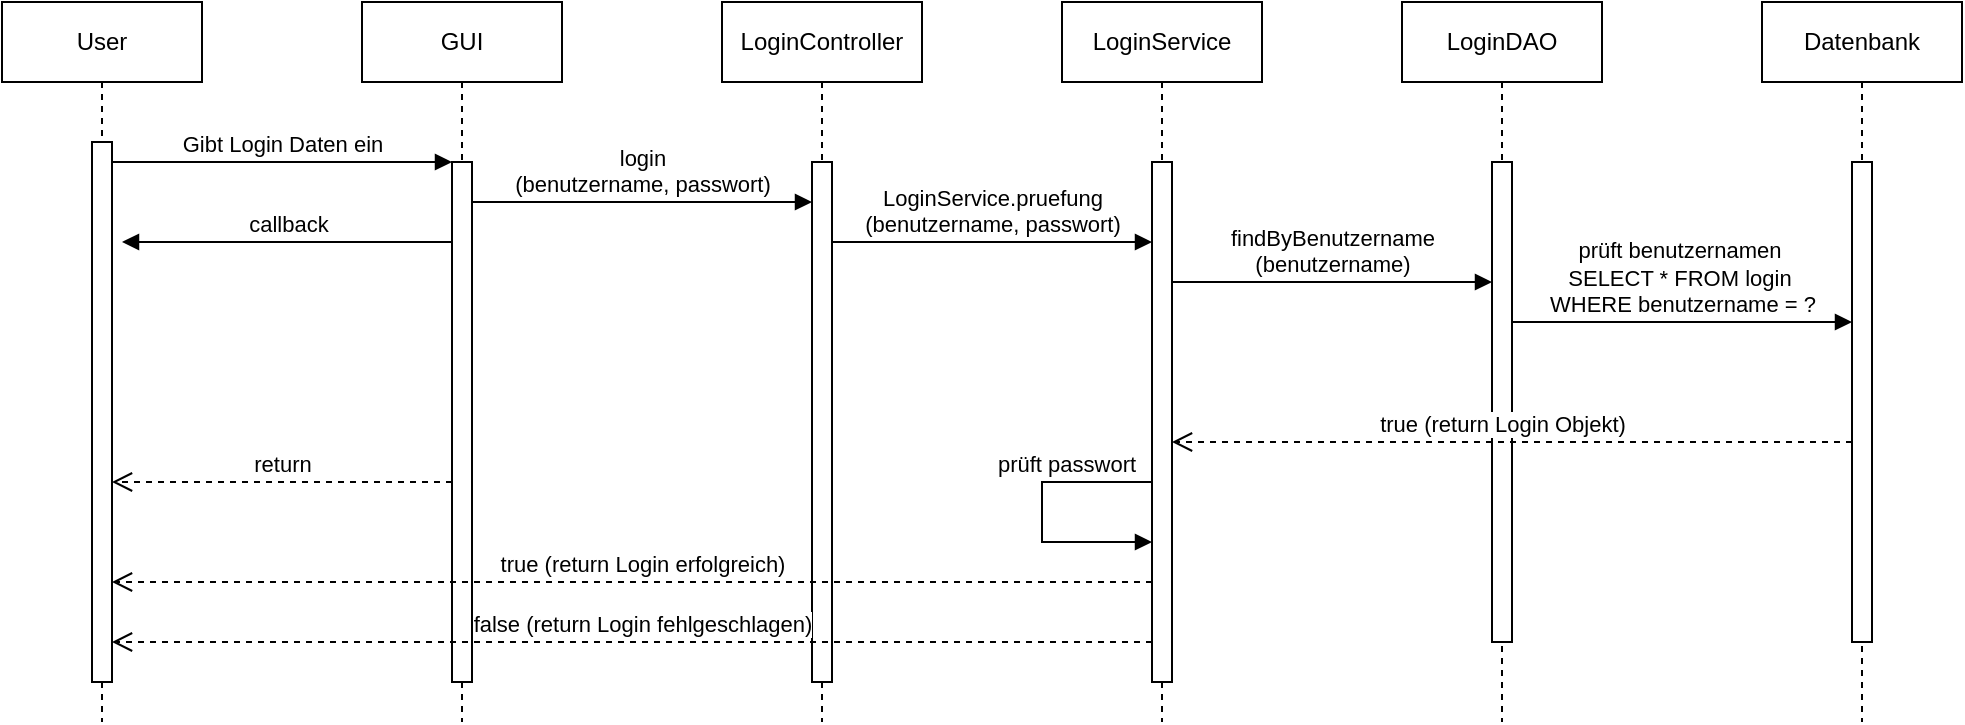 <mxfile version="27.1.6">
  <diagram name="Page-1" id="2YBvvXClWsGukQMizWep">
    <mxGraphModel dx="1188" dy="624" grid="1" gridSize="10" guides="1" tooltips="1" connect="1" arrows="1" fold="1" page="1" pageScale="1" pageWidth="850" pageHeight="1100" math="0" shadow="0">
      <root>
        <mxCell id="0" />
        <mxCell id="1" parent="0" />
        <mxCell id="aM9ryv3xv72pqoxQDRHE-1" value="User" style="shape=umlLifeline;perimeter=lifelinePerimeter;whiteSpace=wrap;html=1;container=0;dropTarget=0;collapsible=0;recursiveResize=0;outlineConnect=0;portConstraint=eastwest;newEdgeStyle={&quot;edgeStyle&quot;:&quot;elbowEdgeStyle&quot;,&quot;elbow&quot;:&quot;vertical&quot;,&quot;curved&quot;:0,&quot;rounded&quot;:0};" parent="1" vertex="1">
          <mxGeometry x="40" y="40" width="100" height="360" as="geometry" />
        </mxCell>
        <mxCell id="aM9ryv3xv72pqoxQDRHE-2" value="" style="html=1;points=[];perimeter=orthogonalPerimeter;outlineConnect=0;targetShapes=umlLifeline;portConstraint=eastwest;newEdgeStyle={&quot;edgeStyle&quot;:&quot;elbowEdgeStyle&quot;,&quot;elbow&quot;:&quot;vertical&quot;,&quot;curved&quot;:0,&quot;rounded&quot;:0};" parent="aM9ryv3xv72pqoxQDRHE-1" vertex="1">
          <mxGeometry x="45" y="70" width="10" height="270" as="geometry" />
        </mxCell>
        <mxCell id="aM9ryv3xv72pqoxQDRHE-5" value="GUI" style="shape=umlLifeline;perimeter=lifelinePerimeter;whiteSpace=wrap;html=1;container=0;dropTarget=0;collapsible=0;recursiveResize=0;outlineConnect=0;portConstraint=eastwest;newEdgeStyle={&quot;edgeStyle&quot;:&quot;elbowEdgeStyle&quot;,&quot;elbow&quot;:&quot;vertical&quot;,&quot;curved&quot;:0,&quot;rounded&quot;:0};" parent="1" vertex="1">
          <mxGeometry x="220" y="40" width="100" height="360" as="geometry" />
        </mxCell>
        <mxCell id="aM9ryv3xv72pqoxQDRHE-6" value="" style="html=1;points=[];perimeter=orthogonalPerimeter;outlineConnect=0;targetShapes=umlLifeline;portConstraint=eastwest;newEdgeStyle={&quot;edgeStyle&quot;:&quot;elbowEdgeStyle&quot;,&quot;elbow&quot;:&quot;vertical&quot;,&quot;curved&quot;:0,&quot;rounded&quot;:0};" parent="aM9ryv3xv72pqoxQDRHE-5" vertex="1">
          <mxGeometry x="45" y="80" width="10" height="260" as="geometry" />
        </mxCell>
        <mxCell id="aM9ryv3xv72pqoxQDRHE-7" value="Gibt Login Daten ein" style="html=1;verticalAlign=bottom;endArrow=block;edgeStyle=elbowEdgeStyle;elbow=vertical;curved=0;rounded=0;" parent="1" source="aM9ryv3xv72pqoxQDRHE-2" target="aM9ryv3xv72pqoxQDRHE-6" edge="1">
          <mxGeometry relative="1" as="geometry">
            <mxPoint x="195" y="130" as="sourcePoint" />
            <Array as="points">
              <mxPoint x="180" y="120" />
            </Array>
          </mxGeometry>
        </mxCell>
        <mxCell id="aM9ryv3xv72pqoxQDRHE-8" value="return" style="html=1;verticalAlign=bottom;endArrow=open;dashed=1;endSize=8;edgeStyle=elbowEdgeStyle;elbow=vertical;curved=0;rounded=0;" parent="1" source="aM9ryv3xv72pqoxQDRHE-6" target="aM9ryv3xv72pqoxQDRHE-2" edge="1">
          <mxGeometry relative="1" as="geometry">
            <mxPoint x="195" y="205" as="targetPoint" />
            <Array as="points">
              <mxPoint x="190" y="280" />
            </Array>
          </mxGeometry>
        </mxCell>
        <mxCell id="aM9ryv3xv72pqoxQDRHE-9" value="callback" style="html=1;verticalAlign=bottom;endArrow=block;edgeStyle=elbowEdgeStyle;elbow=vertical;curved=0;rounded=0;" parent="1" source="aM9ryv3xv72pqoxQDRHE-6" edge="1">
          <mxGeometry relative="1" as="geometry">
            <mxPoint x="175" y="160" as="sourcePoint" />
            <Array as="points">
              <mxPoint x="190" y="160" />
            </Array>
            <mxPoint x="100" y="160" as="targetPoint" />
          </mxGeometry>
        </mxCell>
        <mxCell id="wptkhjKAufzfN73TDl85-1" value="LoginController" style="shape=umlLifeline;perimeter=lifelinePerimeter;whiteSpace=wrap;html=1;container=0;dropTarget=0;collapsible=0;recursiveResize=0;outlineConnect=0;portConstraint=eastwest;newEdgeStyle={&quot;edgeStyle&quot;:&quot;elbowEdgeStyle&quot;,&quot;elbow&quot;:&quot;vertical&quot;,&quot;curved&quot;:0,&quot;rounded&quot;:0};" parent="1" vertex="1">
          <mxGeometry x="400" y="40" width="100" height="360" as="geometry" />
        </mxCell>
        <mxCell id="wptkhjKAufzfN73TDl85-2" value="" style="html=1;points=[];perimeter=orthogonalPerimeter;outlineConnect=0;targetShapes=umlLifeline;portConstraint=eastwest;newEdgeStyle={&quot;edgeStyle&quot;:&quot;elbowEdgeStyle&quot;,&quot;elbow&quot;:&quot;vertical&quot;,&quot;curved&quot;:0,&quot;rounded&quot;:0};" parent="wptkhjKAufzfN73TDl85-1" vertex="1">
          <mxGeometry x="45" y="80" width="10" height="260" as="geometry" />
        </mxCell>
        <mxCell id="wptkhjKAufzfN73TDl85-3" value="login&lt;div&gt;(benutzername, passwort)&lt;/div&gt;" style="html=1;verticalAlign=bottom;endArrow=block;edgeStyle=elbowEdgeStyle;elbow=vertical;curved=0;rounded=0;" parent="1" source="aM9ryv3xv72pqoxQDRHE-6" target="wptkhjKAufzfN73TDl85-2" edge="1">
          <mxGeometry relative="1" as="geometry">
            <mxPoint x="280" y="140" as="sourcePoint" />
            <Array as="points">
              <mxPoint x="365" y="140" />
            </Array>
            <mxPoint x="440" y="140" as="targetPoint" />
          </mxGeometry>
        </mxCell>
        <mxCell id="wptkhjKAufzfN73TDl85-4" value="LoginService" style="shape=umlLifeline;perimeter=lifelinePerimeter;whiteSpace=wrap;html=1;container=0;dropTarget=0;collapsible=0;recursiveResize=0;outlineConnect=0;portConstraint=eastwest;newEdgeStyle={&quot;edgeStyle&quot;:&quot;elbowEdgeStyle&quot;,&quot;elbow&quot;:&quot;vertical&quot;,&quot;curved&quot;:0,&quot;rounded&quot;:0};" parent="1" vertex="1">
          <mxGeometry x="570" y="40" width="100" height="360" as="geometry" />
        </mxCell>
        <mxCell id="wptkhjKAufzfN73TDl85-5" value="" style="html=1;points=[];perimeter=orthogonalPerimeter;outlineConnect=0;targetShapes=umlLifeline;portConstraint=eastwest;newEdgeStyle={&quot;edgeStyle&quot;:&quot;elbowEdgeStyle&quot;,&quot;elbow&quot;:&quot;vertical&quot;,&quot;curved&quot;:0,&quot;rounded&quot;:0};" parent="wptkhjKAufzfN73TDl85-4" vertex="1">
          <mxGeometry x="45" y="80" width="10" height="260" as="geometry" />
        </mxCell>
        <mxCell id="wptkhjKAufzfN73TDl85-6" value="LoginService.pruefung&lt;div&gt;(benutzername, passwort)&lt;/div&gt;" style="html=1;verticalAlign=bottom;endArrow=block;edgeStyle=elbowEdgeStyle;elbow=horizontal;curved=0;rounded=0;" parent="1" edge="1">
          <mxGeometry relative="1" as="geometry">
            <mxPoint x="455" y="160" as="sourcePoint" />
            <Array as="points">
              <mxPoint x="560" y="160" />
            </Array>
            <mxPoint x="615" y="160" as="targetPoint" />
          </mxGeometry>
        </mxCell>
        <mxCell id="wptkhjKAufzfN73TDl85-7" value="LoginDAO" style="shape=umlLifeline;perimeter=lifelinePerimeter;whiteSpace=wrap;html=1;container=0;dropTarget=0;collapsible=0;recursiveResize=0;outlineConnect=0;portConstraint=eastwest;newEdgeStyle={&quot;edgeStyle&quot;:&quot;elbowEdgeStyle&quot;,&quot;elbow&quot;:&quot;vertical&quot;,&quot;curved&quot;:0,&quot;rounded&quot;:0};" parent="1" vertex="1">
          <mxGeometry x="740" y="40" width="100" height="360" as="geometry" />
        </mxCell>
        <mxCell id="wptkhjKAufzfN73TDl85-8" value="" style="html=1;points=[];perimeter=orthogonalPerimeter;outlineConnect=0;targetShapes=umlLifeline;portConstraint=eastwest;newEdgeStyle={&quot;edgeStyle&quot;:&quot;elbowEdgeStyle&quot;,&quot;elbow&quot;:&quot;vertical&quot;,&quot;curved&quot;:0,&quot;rounded&quot;:0};" parent="wptkhjKAufzfN73TDl85-7" vertex="1">
          <mxGeometry x="45" y="80" width="10" height="240" as="geometry" />
        </mxCell>
        <mxCell id="wptkhjKAufzfN73TDl85-9" value="findByBenutzername&lt;div&gt;(benutzername)&lt;/div&gt;" style="html=1;verticalAlign=bottom;endArrow=block;edgeStyle=elbowEdgeStyle;elbow=vertical;curved=0;rounded=0;" parent="1" source="wptkhjKAufzfN73TDl85-5" target="wptkhjKAufzfN73TDl85-8" edge="1">
          <mxGeometry relative="1" as="geometry">
            <mxPoint x="630" y="180" as="sourcePoint" />
            <Array as="points">
              <mxPoint x="735" y="180" />
            </Array>
            <mxPoint x="780" y="180" as="targetPoint" />
            <mxPoint as="offset" />
          </mxGeometry>
        </mxCell>
        <mxCell id="wptkhjKAufzfN73TDl85-10" value="Datenbank" style="shape=umlLifeline;perimeter=lifelinePerimeter;whiteSpace=wrap;html=1;container=0;dropTarget=0;collapsible=0;recursiveResize=0;outlineConnect=0;portConstraint=eastwest;newEdgeStyle={&quot;edgeStyle&quot;:&quot;elbowEdgeStyle&quot;,&quot;elbow&quot;:&quot;vertical&quot;,&quot;curved&quot;:0,&quot;rounded&quot;:0};" parent="1" vertex="1">
          <mxGeometry x="920" y="40" width="100" height="360" as="geometry" />
        </mxCell>
        <mxCell id="wptkhjKAufzfN73TDl85-11" value="" style="html=1;points=[];perimeter=orthogonalPerimeter;outlineConnect=0;targetShapes=umlLifeline;portConstraint=eastwest;newEdgeStyle={&quot;edgeStyle&quot;:&quot;elbowEdgeStyle&quot;,&quot;elbow&quot;:&quot;vertical&quot;,&quot;curved&quot;:0,&quot;rounded&quot;:0};" parent="wptkhjKAufzfN73TDl85-10" vertex="1">
          <mxGeometry x="45" y="80" width="10" height="240" as="geometry" />
        </mxCell>
        <mxCell id="wptkhjKAufzfN73TDl85-12" value="prüft benutzernamen&amp;nbsp;&lt;div&gt;SELECT * FROM login&amp;nbsp;&lt;/div&gt;&lt;div&gt;WHERE benutzername = ?&lt;/div&gt;" style="html=1;verticalAlign=bottom;endArrow=block;edgeStyle=elbowEdgeStyle;elbow=vertical;curved=0;rounded=0;" parent="1" source="wptkhjKAufzfN73TDl85-8" target="wptkhjKAufzfN73TDl85-11" edge="1">
          <mxGeometry relative="1" as="geometry">
            <mxPoint x="800" y="200" as="sourcePoint" />
            <Array as="points">
              <mxPoint x="960" y="200" />
            </Array>
            <mxPoint x="960" y="200" as="targetPoint" />
            <mxPoint as="offset" />
          </mxGeometry>
        </mxCell>
        <mxCell id="wptkhjKAufzfN73TDl85-13" value="true (return Login Objekt)" style="html=1;verticalAlign=bottom;endArrow=open;dashed=1;endSize=8;edgeStyle=elbowEdgeStyle;elbow=vertical;curved=0;rounded=0;" parent="1" source="wptkhjKAufzfN73TDl85-11" target="wptkhjKAufzfN73TDl85-5" edge="1">
          <mxGeometry x="0.029" relative="1" as="geometry">
            <mxPoint x="800" y="260" as="targetPoint" />
            <Array as="points">
              <mxPoint x="895" y="260" />
            </Array>
            <mxPoint x="960" y="260" as="sourcePoint" />
            <mxPoint as="offset" />
          </mxGeometry>
        </mxCell>
        <mxCell id="fGjxr0PwfRDzNf_7qykQ-2" value="prüft passwort" style="html=1;verticalAlign=bottom;endArrow=block;edgeStyle=elbowEdgeStyle;elbow=horizontal;curved=0;rounded=0;startFill=0;startArrow=none;endFill=1;" edge="1" parent="1">
          <mxGeometry x="-0.379" relative="1" as="geometry">
            <mxPoint x="615" y="280" as="sourcePoint" />
            <Array as="points">
              <mxPoint x="560" y="310" />
            </Array>
            <mxPoint x="615" y="310" as="targetPoint" />
            <mxPoint as="offset" />
          </mxGeometry>
        </mxCell>
        <mxCell id="fGjxr0PwfRDzNf_7qykQ-4" value="true (return Login erfolgreich)" style="html=1;verticalAlign=bottom;endArrow=open;dashed=1;endSize=8;edgeStyle=elbowEdgeStyle;elbow=vertical;curved=0;rounded=0;" edge="1" parent="1" source="wptkhjKAufzfN73TDl85-5" target="aM9ryv3xv72pqoxQDRHE-2">
          <mxGeometry x="-0.019" relative="1" as="geometry">
            <mxPoint x="280" y="330" as="targetPoint" />
            <Array as="points">
              <mxPoint x="550" y="330" />
            </Array>
            <mxPoint x="610" y="330" as="sourcePoint" />
            <mxPoint as="offset" />
          </mxGeometry>
        </mxCell>
        <mxCell id="fGjxr0PwfRDzNf_7qykQ-5" value="false (return Login fehlgeschlagen)" style="html=1;verticalAlign=bottom;endArrow=open;dashed=1;endSize=8;edgeStyle=elbowEdgeStyle;elbow=vertical;curved=0;rounded=0;" edge="1" parent="1" source="wptkhjKAufzfN73TDl85-5" target="aM9ryv3xv72pqoxQDRHE-2">
          <mxGeometry x="-0.019" relative="1" as="geometry">
            <mxPoint x="100" y="360" as="targetPoint" />
            <Array as="points">
              <mxPoint x="555" y="360" />
            </Array>
            <mxPoint x="610" y="360" as="sourcePoint" />
            <mxPoint as="offset" />
          </mxGeometry>
        </mxCell>
      </root>
    </mxGraphModel>
  </diagram>
</mxfile>
